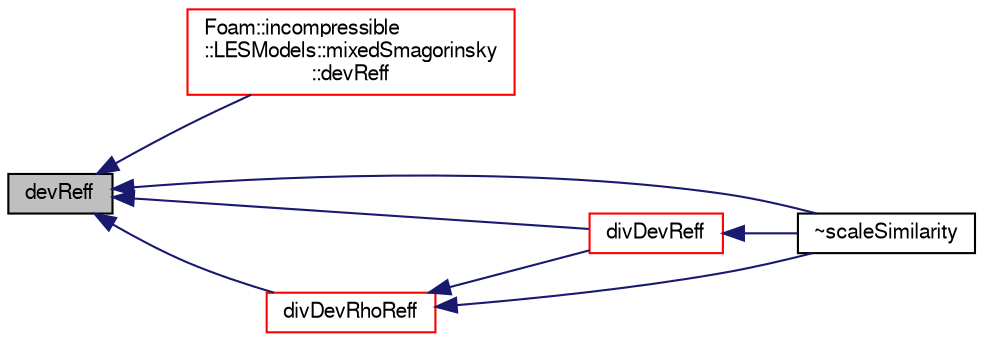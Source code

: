 digraph "devReff"
{
  bgcolor="transparent";
  edge [fontname="FreeSans",fontsize="10",labelfontname="FreeSans",labelfontsize="10"];
  node [fontname="FreeSans",fontsize="10",shape=record];
  rankdir="LR";
  Node410 [label="devReff",height=0.2,width=0.4,color="black", fillcolor="grey75", style="filled", fontcolor="black"];
  Node410 -> Node411 [dir="back",color="midnightblue",fontsize="10",style="solid",fontname="FreeSans"];
  Node411 [label="Foam::incompressible\l::LESModels::mixedSmagorinsky\l::devReff",height=0.2,width=0.4,color="red",URL="$a30882.html#a5449021fbe915095746a83606a000df4",tooltip="Return the effective sub-grid turbulence stress tensor. "];
  Node410 -> Node413 [dir="back",color="midnightblue",fontsize="10",style="solid",fontname="FreeSans"];
  Node413 [label="divDevReff",height=0.2,width=0.4,color="red",URL="$a30890.html#a028ac2eaccc9a479009b15cc6e21a89e",tooltip="Return the deviatoric part of the effective sub-grid. "];
  Node413 -> Node415 [dir="back",color="midnightblue",fontsize="10",style="solid",fontname="FreeSans"];
  Node415 [label="~scaleSimilarity",height=0.2,width=0.4,color="black",URL="$a30890.html#adc49490226074b8b0f43d11dfb045965",tooltip="Destructor. "];
  Node410 -> Node416 [dir="back",color="midnightblue",fontsize="10",style="solid",fontname="FreeSans"];
  Node416 [label="divDevRhoReff",height=0.2,width=0.4,color="red",URL="$a30890.html#a1d0345d58cf17e030967c2b77a4477d6",tooltip="Return the deviatoric part of the effective sub-grid. "];
  Node416 -> Node413 [dir="back",color="midnightblue",fontsize="10",style="solid",fontname="FreeSans"];
  Node416 -> Node415 [dir="back",color="midnightblue",fontsize="10",style="solid",fontname="FreeSans"];
  Node410 -> Node415 [dir="back",color="midnightblue",fontsize="10",style="solid",fontname="FreeSans"];
}
